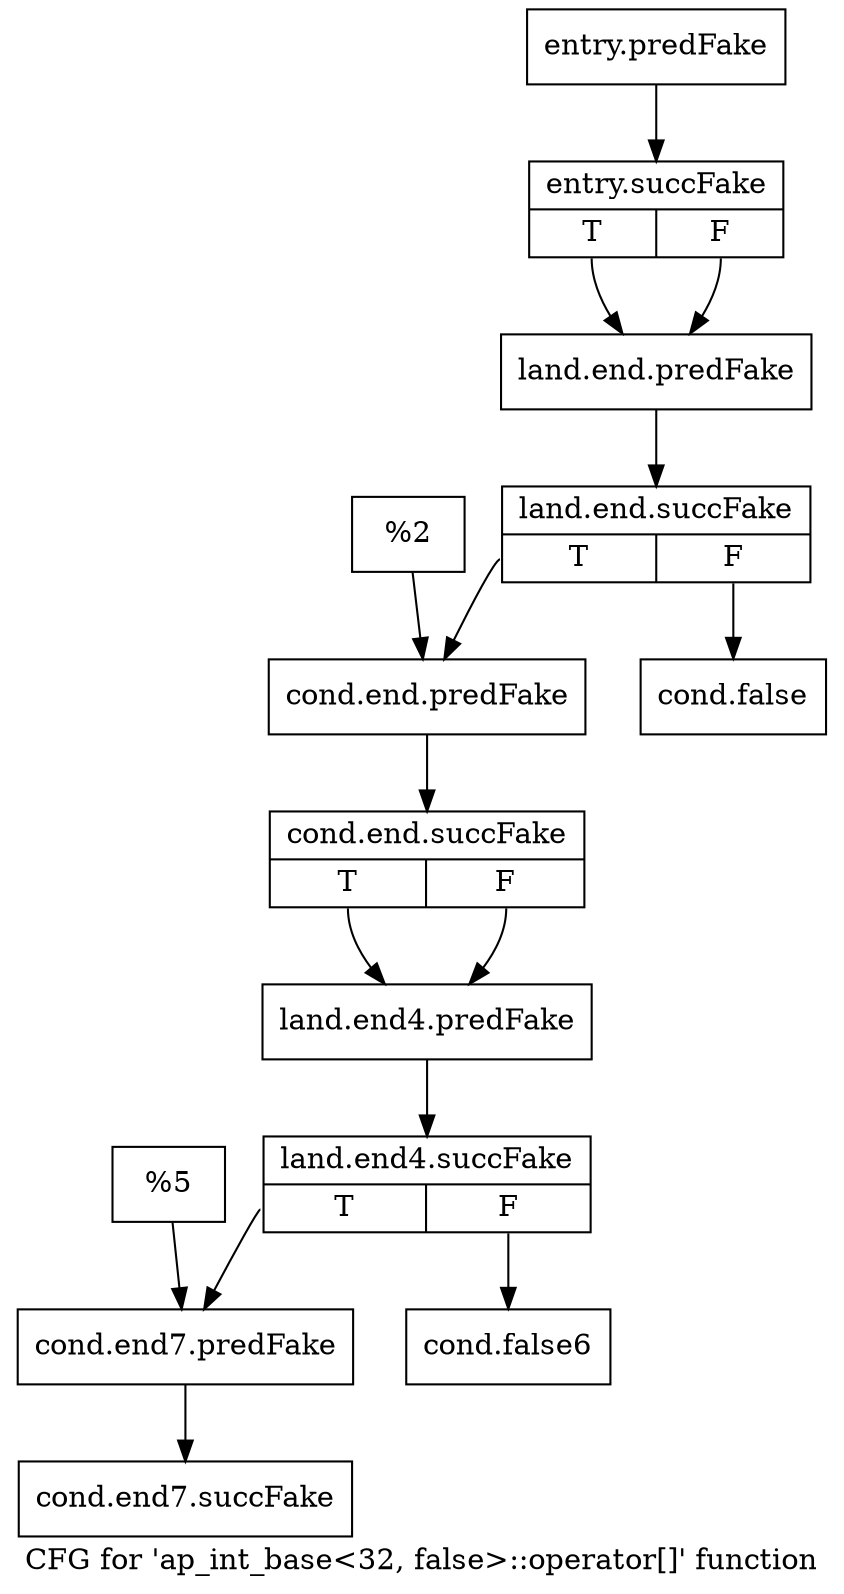 digraph "CFG for 'ap_int_base\<32, false\>::operator[]' function" {
	label="CFG for 'ap_int_base\<32, false\>::operator[]' function";

	Node0x59b4280 [shape=record,filename="",linenumber="",label="{entry.predFake}"];
	Node0x59b4280 -> Node0x5ad5e50[ callList="" memoryops="" filename="/home/omerfaruk/tools/Xilinx/Vitis_HLS/2023.2/include/etc/ap_int_base.h" execusionnum="0"];
	Node0x5ad5e50 [shape=record,filename="/home/omerfaruk/tools/Xilinx/Vitis_HLS/2023.2/include/etc/ap_int_base.h",linenumber="1123",label="{entry.succFake|{<s0>T|<s1>F}}"];
	Node0x5ad5e50:s0 -> Node0x59b5240[ callList="" memoryops="" filename="" execusionnum="0"];
	Node0x5ad5e50:s1 -> Node0x59b5240;
	Node0x59b5240 [shape=record,filename="/home/omerfaruk/tools/Xilinx/Vitis_HLS/2023.2/include/etc/ap_int_base.h",linenumber="1123",label="{land.end.predFake}"];
	Node0x59b5240 -> Node0x5ad6010[ callList="" memoryops="" filename="/home/omerfaruk/tools/Xilinx/Vitis_HLS/2023.2/include/etc/ap_int_base.h" execusionnum="0"];
	Node0x5ad6010 [shape=record,filename="/home/omerfaruk/tools/Xilinx/Vitis_HLS/2023.2/include/etc/ap_int_base.h",linenumber="1123",label="{land.end.succFake|{<s0>T|<s1>F}}"];
	Node0x5ad6010:s0 -> Node0x59b5380[ callList="" memoryops="" filename="/home/omerfaruk/tools/Xilinx/Vitis_HLS/2023.2/include/etc/ap_int_base.h" execusionnum="0"];
	Node0x5ad6010:s1 -> Node0x59b52e0;
	Node0x59b52e0 [shape=record,filename="/home/omerfaruk/tools/Xilinx/Vitis_HLS/2023.2/include/etc/ap_int_base.h",linenumber="1123",label="{cond.false}"];
	Node0x59b5330 [shape=record,filename="/home/omerfaruk/tools/Xilinx/Vitis_HLS/2023.2/include/etc/ap_int_base.h",linenumber="1123",label="{%2}"];
	Node0x59b5330 -> Node0x59b5380;
	Node0x59b5380 [shape=record,filename="/home/omerfaruk/tools/Xilinx/Vitis_HLS/2023.2/include/etc/ap_int_base.h",linenumber="1124",label="{cond.end.predFake}"];
	Node0x59b5380 -> Node0x5ad61d0[ callList="" memoryops="" filename="/home/omerfaruk/tools/Xilinx/Vitis_HLS/2023.2/include/etc/ap_int_base.h" execusionnum="0"];
	Node0x5ad61d0 [shape=record,filename="/home/omerfaruk/tools/Xilinx/Vitis_HLS/2023.2/include/etc/ap_int_base.h",linenumber="1124",label="{cond.end.succFake|{<s0>T|<s1>F}}"];
	Node0x5ad61d0:s0 -> Node0x59b5420[ callList="" memoryops="" filename="" execusionnum="0"];
	Node0x5ad61d0:s1 -> Node0x59b5420;
	Node0x59b5420 [shape=record,filename="/home/omerfaruk/tools/Xilinx/Vitis_HLS/2023.2/include/etc/ap_int_base.h",linenumber="1124",label="{land.end4.predFake}"];
	Node0x59b5420 -> Node0x59b6ff0[ callList="" memoryops="" filename="/home/omerfaruk/tools/Xilinx/Vitis_HLS/2023.2/include/etc/ap_int_base.h" execusionnum="0"];
	Node0x59b6ff0 [shape=record,filename="/home/omerfaruk/tools/Xilinx/Vitis_HLS/2023.2/include/etc/ap_int_base.h",linenumber="1124",label="{land.end4.succFake|{<s0>T|<s1>F}}"];
	Node0x59b6ff0:s0 -> Node0x59b5560[ callList="" memoryops="" filename="/home/omerfaruk/tools/Xilinx/Vitis_HLS/2023.2/include/etc/ap_int_base.h" execusionnum="0"];
	Node0x59b6ff0:s1 -> Node0x59b54c0;
	Node0x59b54c0 [shape=record,filename="/home/omerfaruk/tools/Xilinx/Vitis_HLS/2023.2/include/etc/ap_int_base.h",linenumber="1124",label="{cond.false6}"];
	Node0x59b5510 [shape=record,filename="/home/omerfaruk/tools/Xilinx/Vitis_HLS/2023.2/include/etc/ap_int_base.h",linenumber="1124",label="{%5}"];
	Node0x59b5510 -> Node0x59b5560;
	Node0x59b5560 [shape=record,filename="/home/omerfaruk/tools/Xilinx/Vitis_HLS/2023.2/include/etc/ap_int_base.h",linenumber="1125",label="{cond.end7.predFake}"];
	Node0x59b5560 -> Node0x5ad66e0[ callList="" memoryops="" filename="/home/omerfaruk/tools/Xilinx/Vitis_HLS/2023.2/include/etc/ap_int_base.h" execusionnum="0"];
	Node0x5ad66e0 [shape=record,filename="/home/omerfaruk/tools/Xilinx/Vitis_HLS/2023.2/include/etc/ap_int_base.h",linenumber="1126",label="{cond.end7.succFake}"];
}
